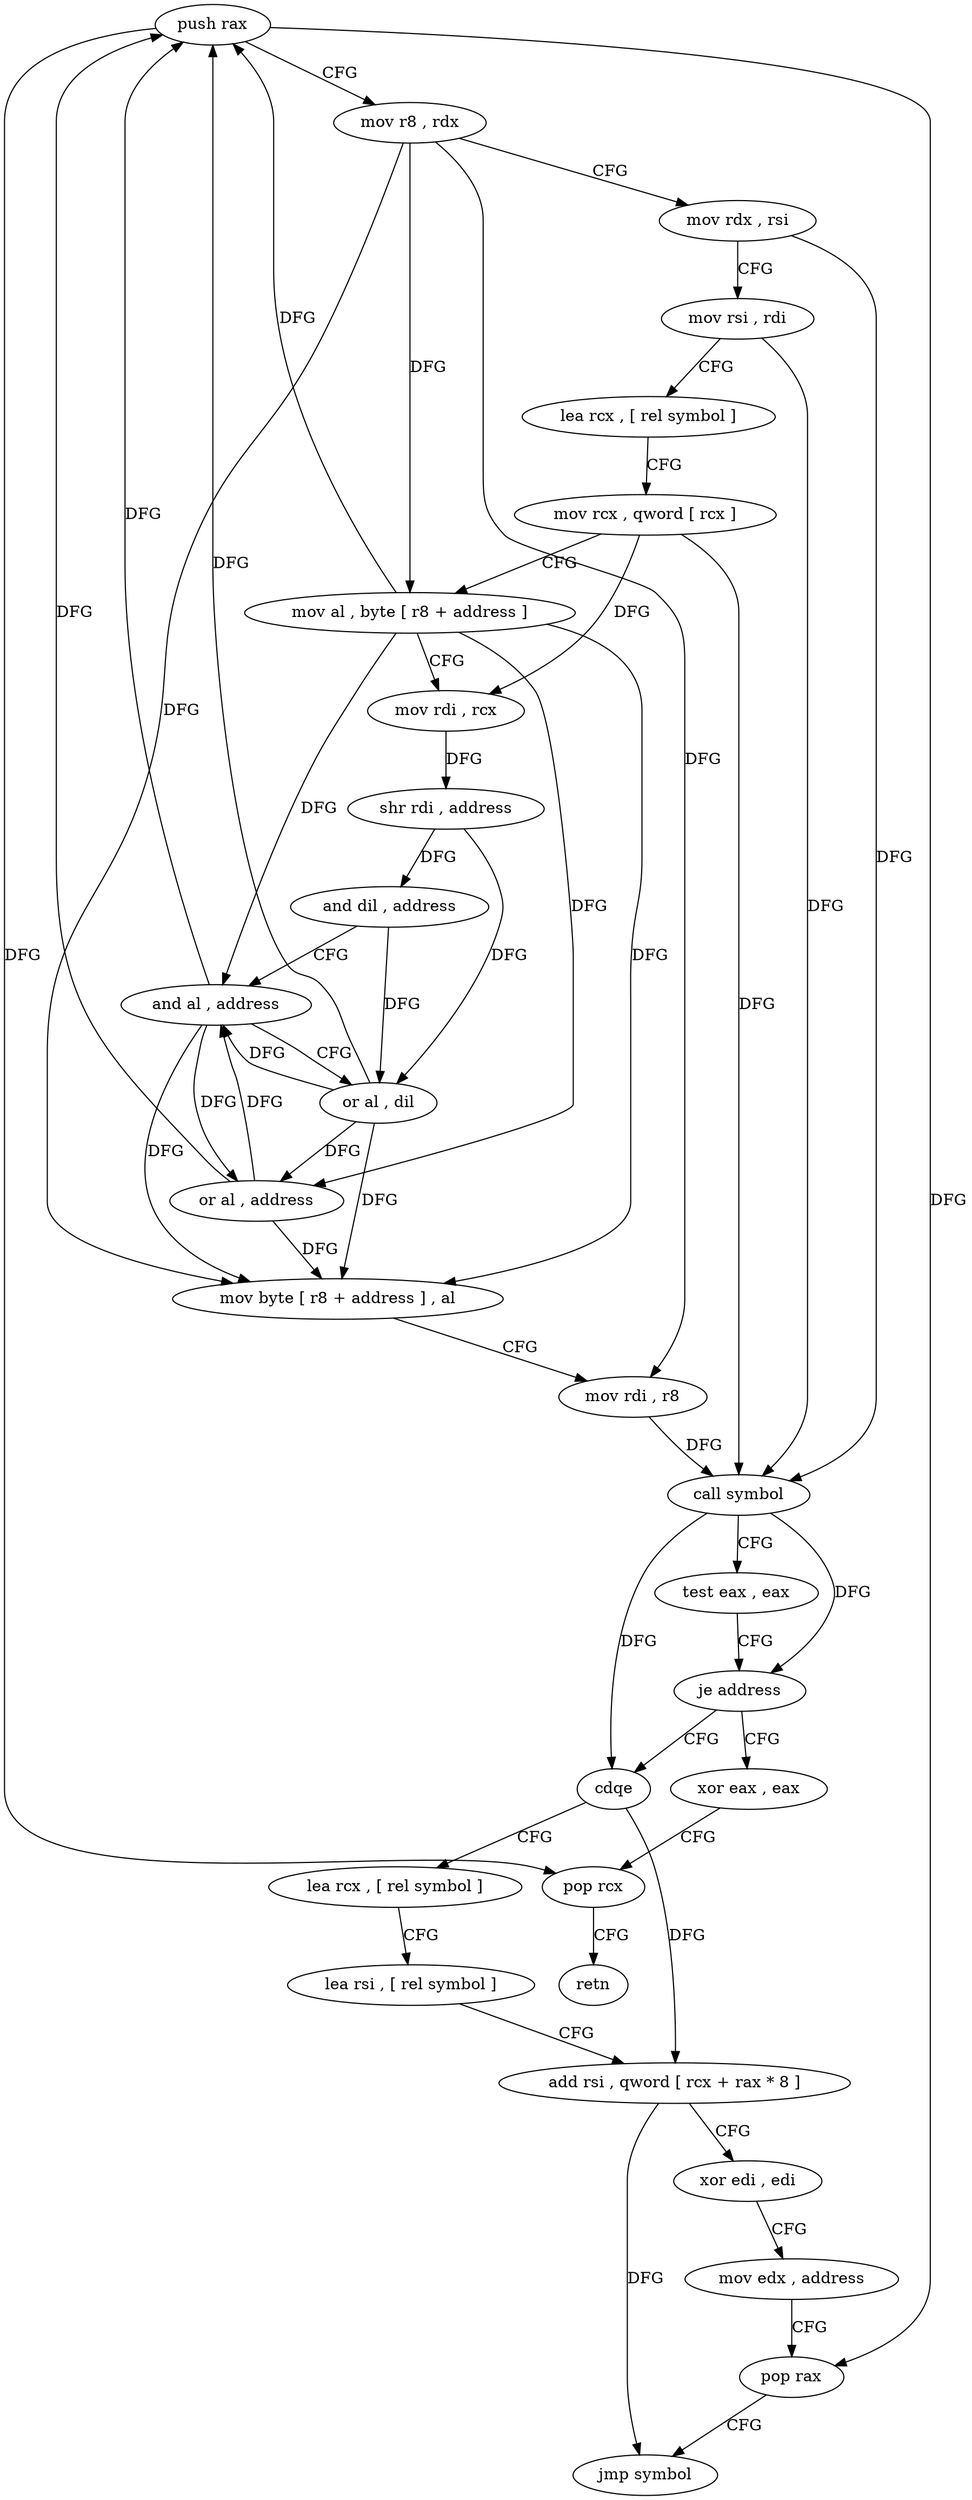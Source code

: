 digraph "func" {
"4229808" [label = "push rax" ]
"4229809" [label = "mov r8 , rdx" ]
"4229812" [label = "mov rdx , rsi" ]
"4229815" [label = "mov rsi , rdi" ]
"4229818" [label = "lea rcx , [ rel symbol ]" ]
"4229825" [label = "mov rcx , qword [ rcx ]" ]
"4229828" [label = "mov al , byte [ r8 + address ]" ]
"4229832" [label = "mov rdi , rcx" ]
"4229835" [label = "shr rdi , address" ]
"4229839" [label = "and dil , address" ]
"4229843" [label = "and al , address" ]
"4229845" [label = "or al , dil" ]
"4229848" [label = "or al , address" ]
"4229850" [label = "mov byte [ r8 + address ] , al" ]
"4229854" [label = "mov rdi , r8" ]
"4229857" [label = "call symbol" ]
"4229862" [label = "test eax , eax" ]
"4229864" [label = "je address" ]
"4229899" [label = "xor eax , eax" ]
"4229866" [label = "cdqe" ]
"4229901" [label = "pop rcx" ]
"4229902" [label = "retn" ]
"4229868" [label = "lea rcx , [ rel symbol ]" ]
"4229875" [label = "lea rsi , [ rel symbol ]" ]
"4229882" [label = "add rsi , qword [ rcx + rax * 8 ]" ]
"4229886" [label = "xor edi , edi" ]
"4229888" [label = "mov edx , address" ]
"4229893" [label = "pop rax" ]
"4229894" [label = "jmp symbol" ]
"4229808" -> "4229809" [ label = "CFG" ]
"4229808" -> "4229901" [ label = "DFG" ]
"4229808" -> "4229893" [ label = "DFG" ]
"4229809" -> "4229812" [ label = "CFG" ]
"4229809" -> "4229828" [ label = "DFG" ]
"4229809" -> "4229850" [ label = "DFG" ]
"4229809" -> "4229854" [ label = "DFG" ]
"4229812" -> "4229815" [ label = "CFG" ]
"4229812" -> "4229857" [ label = "DFG" ]
"4229815" -> "4229818" [ label = "CFG" ]
"4229815" -> "4229857" [ label = "DFG" ]
"4229818" -> "4229825" [ label = "CFG" ]
"4229825" -> "4229828" [ label = "CFG" ]
"4229825" -> "4229832" [ label = "DFG" ]
"4229825" -> "4229857" [ label = "DFG" ]
"4229828" -> "4229832" [ label = "CFG" ]
"4229828" -> "4229808" [ label = "DFG" ]
"4229828" -> "4229843" [ label = "DFG" ]
"4229828" -> "4229848" [ label = "DFG" ]
"4229828" -> "4229850" [ label = "DFG" ]
"4229832" -> "4229835" [ label = "DFG" ]
"4229835" -> "4229839" [ label = "DFG" ]
"4229835" -> "4229845" [ label = "DFG" ]
"4229839" -> "4229843" [ label = "CFG" ]
"4229839" -> "4229845" [ label = "DFG" ]
"4229843" -> "4229845" [ label = "CFG" ]
"4229843" -> "4229808" [ label = "DFG" ]
"4229843" -> "4229848" [ label = "DFG" ]
"4229843" -> "4229850" [ label = "DFG" ]
"4229845" -> "4229848" [ label = "DFG" ]
"4229845" -> "4229808" [ label = "DFG" ]
"4229845" -> "4229843" [ label = "DFG" ]
"4229845" -> "4229850" [ label = "DFG" ]
"4229848" -> "4229850" [ label = "DFG" ]
"4229848" -> "4229808" [ label = "DFG" ]
"4229848" -> "4229843" [ label = "DFG" ]
"4229850" -> "4229854" [ label = "CFG" ]
"4229854" -> "4229857" [ label = "DFG" ]
"4229857" -> "4229862" [ label = "CFG" ]
"4229857" -> "4229864" [ label = "DFG" ]
"4229857" -> "4229866" [ label = "DFG" ]
"4229862" -> "4229864" [ label = "CFG" ]
"4229864" -> "4229899" [ label = "CFG" ]
"4229864" -> "4229866" [ label = "CFG" ]
"4229899" -> "4229901" [ label = "CFG" ]
"4229866" -> "4229868" [ label = "CFG" ]
"4229866" -> "4229882" [ label = "DFG" ]
"4229901" -> "4229902" [ label = "CFG" ]
"4229868" -> "4229875" [ label = "CFG" ]
"4229875" -> "4229882" [ label = "CFG" ]
"4229882" -> "4229886" [ label = "CFG" ]
"4229882" -> "4229894" [ label = "DFG" ]
"4229886" -> "4229888" [ label = "CFG" ]
"4229888" -> "4229893" [ label = "CFG" ]
"4229893" -> "4229894" [ label = "CFG" ]
}
